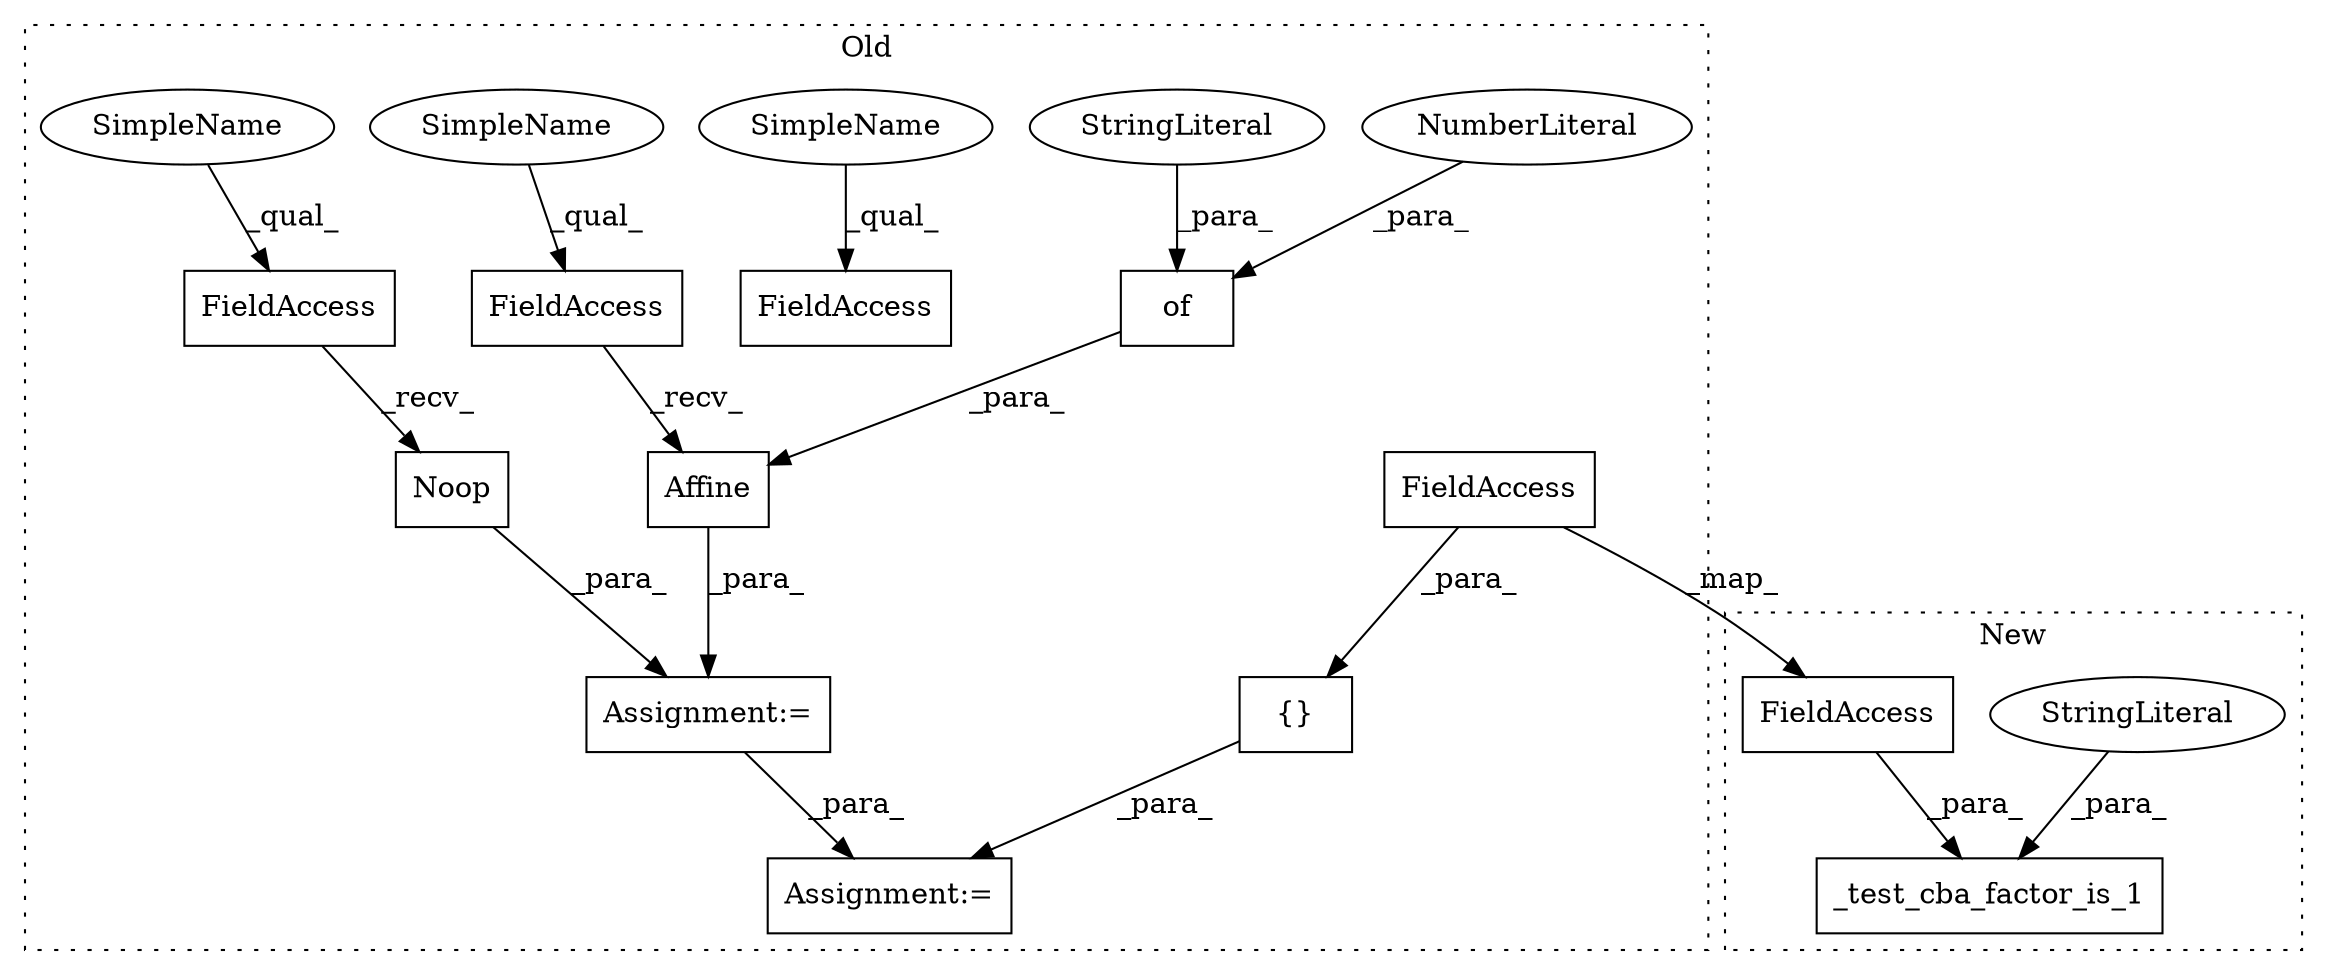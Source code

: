 digraph G {
subgraph cluster0 {
1 [label="of" a="32" s="38665,38673" l="3,1" shape="box"];
3 [label="NumberLiteral" a="34" s="38672" l="1" shape="ellipse"];
4 [label="Affine" a="32" s="38654,38674" l="7,1" shape="box"];
5 [label="FieldAccess" a="22" s="38636" l="17" shape="box"];
6 [label="FieldAccess" a="22" s="38583" l="17" shape="box"];
7 [label="FieldAccess" a="22" s="38611" l="17" shape="box"];
8 [label="Noop" a="32" s="38629" l="6" shape="box"];
10 [label="StringLiteral" a="45" s="38668" l="3" shape="ellipse"];
11 [label="Assignment:=" a="7" s="38690" l="1" shape="box"];
12 [label="{}" a="4" s="38721,38731" l="1,1" shape="box"];
13 [label="Assignment:=" a="7" s="38582" l="1" shape="box"];
14 [label="FieldAccess" a="22" s="38722" l="9" shape="box"];
16 [label="SimpleName" a="42" s="38583" l="6" shape="ellipse"];
17 [label="SimpleName" a="42" s="38636" l="6" shape="ellipse"];
18 [label="SimpleName" a="42" s="38611" l="6" shape="ellipse"];
label = "Old";
style="dotted";
}
subgraph cluster1 {
2 [label="_test_cba_factor_is_1" a="32" s="35568,35618" l="22,1" shape="box"];
9 [label="StringLiteral" a="45" s="35590" l="18" shape="ellipse"];
15 [label="FieldAccess" a="22" s="35609" l="9" shape="box"];
label = "New";
style="dotted";
}
1 -> 4 [label="_para_"];
3 -> 1 [label="_para_"];
4 -> 13 [label="_para_"];
5 -> 4 [label="_recv_"];
7 -> 8 [label="_recv_"];
8 -> 13 [label="_para_"];
9 -> 2 [label="_para_"];
10 -> 1 [label="_para_"];
12 -> 11 [label="_para_"];
13 -> 11 [label="_para_"];
14 -> 12 [label="_para_"];
14 -> 15 [label="_map_"];
15 -> 2 [label="_para_"];
16 -> 6 [label="_qual_"];
17 -> 5 [label="_qual_"];
18 -> 7 [label="_qual_"];
}